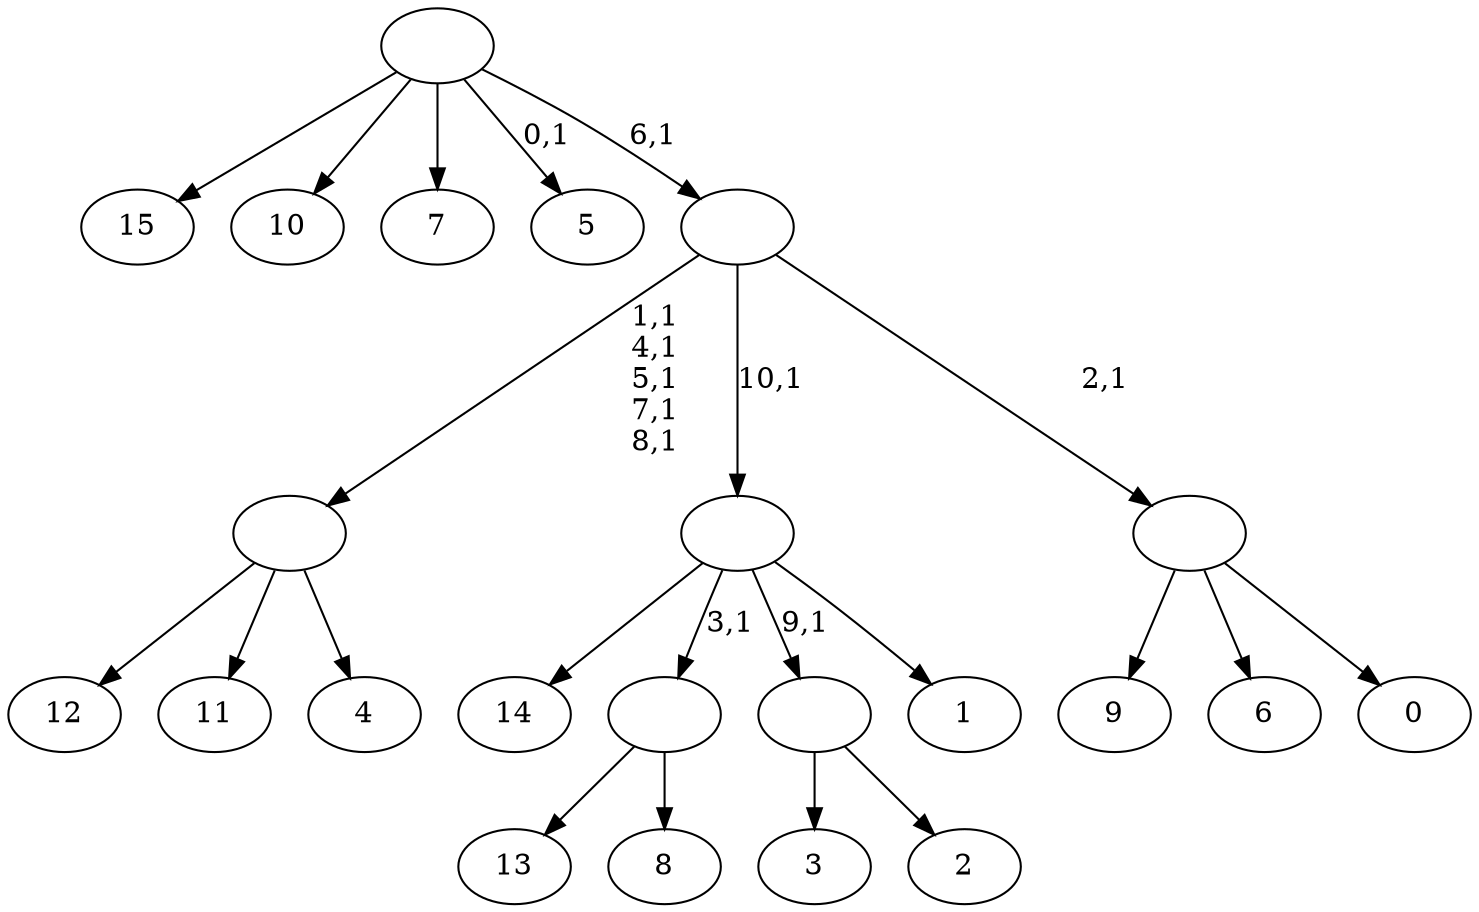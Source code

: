 digraph T {
	27 [label="15"]
	26 [label="14"]
	25 [label="13"]
	24 [label="12"]
	23 [label="11"]
	22 [label="10"]
	21 [label="9"]
	20 [label="8"]
	19 [label=""]
	18 [label="7"]
	17 [label="6"]
	16 [label="5"]
	14 [label="4"]
	13 [label=""]
	8 [label="3"]
	7 [label="2"]
	6 [label=""]
	5 [label="1"]
	4 [label=""]
	3 [label="0"]
	2 [label=""]
	1 [label=""]
	0 [label=""]
	19 -> 25 [label=""]
	19 -> 20 [label=""]
	13 -> 24 [label=""]
	13 -> 23 [label=""]
	13 -> 14 [label=""]
	6 -> 8 [label=""]
	6 -> 7 [label=""]
	4 -> 26 [label=""]
	4 -> 19 [label="3,1"]
	4 -> 6 [label="9,1"]
	4 -> 5 [label=""]
	2 -> 21 [label=""]
	2 -> 17 [label=""]
	2 -> 3 [label=""]
	1 -> 13 [label="1,1\n4,1\n5,1\n7,1\n8,1"]
	1 -> 4 [label="10,1"]
	1 -> 2 [label="2,1"]
	0 -> 16 [label="0,1"]
	0 -> 27 [label=""]
	0 -> 22 [label=""]
	0 -> 18 [label=""]
	0 -> 1 [label="6,1"]
}
